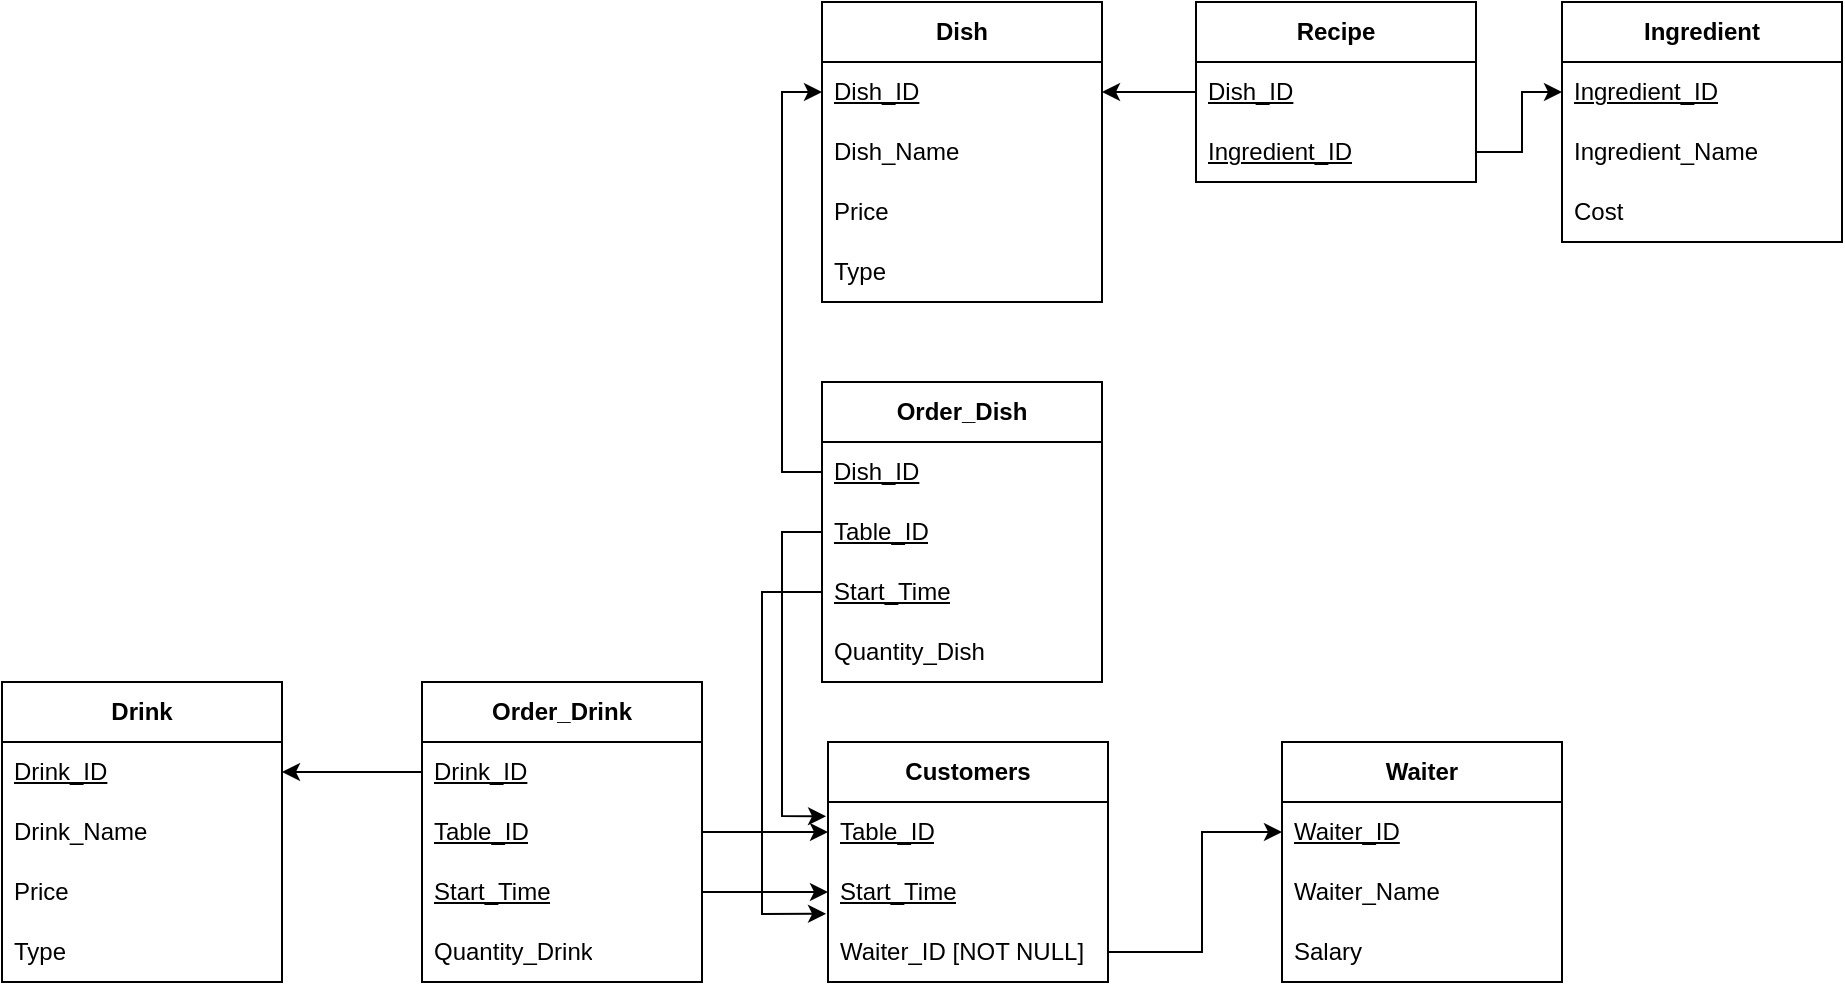 <mxfile version="21.0.6" type="github">
  <diagram name="Side-1" id="c14B552_B3FiAOmyDw5p">
    <mxGraphModel dx="1000" dy="505" grid="1" gridSize="10" guides="1" tooltips="1" connect="1" arrows="1" fold="1" page="1" pageScale="1" pageWidth="1169" pageHeight="827" math="0" shadow="0">
      <root>
        <mxCell id="0" />
        <mxCell id="1" parent="0" />
        <mxCell id="xOcDkmr3nRYs9NXx8tpa-1" value="&lt;b&gt;Dish&lt;/b&gt;" style="swimlane;fontStyle=0;childLayout=stackLayout;horizontal=1;startSize=30;horizontalStack=0;resizeParent=1;resizeParentMax=0;resizeLast=0;collapsible=1;marginBottom=0;whiteSpace=wrap;html=1;" vertex="1" parent="1">
          <mxGeometry x="480" y="140" width="140" height="150" as="geometry" />
        </mxCell>
        <mxCell id="xOcDkmr3nRYs9NXx8tpa-2" value="&lt;u&gt;Dish_ID&lt;/u&gt;" style="text;strokeColor=none;fillColor=none;align=left;verticalAlign=middle;spacingLeft=4;spacingRight=4;overflow=hidden;points=[[0,0.5],[1,0.5]];portConstraint=eastwest;rotatable=0;whiteSpace=wrap;html=1;" vertex="1" parent="xOcDkmr3nRYs9NXx8tpa-1">
          <mxGeometry y="30" width="140" height="30" as="geometry" />
        </mxCell>
        <mxCell id="xOcDkmr3nRYs9NXx8tpa-3" value="Dish_Name" style="text;strokeColor=none;fillColor=none;align=left;verticalAlign=middle;spacingLeft=4;spacingRight=4;overflow=hidden;points=[[0,0.5],[1,0.5]];portConstraint=eastwest;rotatable=0;whiteSpace=wrap;html=1;" vertex="1" parent="xOcDkmr3nRYs9NXx8tpa-1">
          <mxGeometry y="60" width="140" height="30" as="geometry" />
        </mxCell>
        <mxCell id="xOcDkmr3nRYs9NXx8tpa-4" value="Price" style="text;strokeColor=none;fillColor=none;align=left;verticalAlign=middle;spacingLeft=4;spacingRight=4;overflow=hidden;points=[[0,0.5],[1,0.5]];portConstraint=eastwest;rotatable=0;whiteSpace=wrap;html=1;" vertex="1" parent="xOcDkmr3nRYs9NXx8tpa-1">
          <mxGeometry y="90" width="140" height="30" as="geometry" />
        </mxCell>
        <mxCell id="xOcDkmr3nRYs9NXx8tpa-5" value="Type" style="text;strokeColor=none;fillColor=none;align=left;verticalAlign=middle;spacingLeft=4;spacingRight=4;overflow=hidden;points=[[0,0.5],[1,0.5]];portConstraint=eastwest;rotatable=0;whiteSpace=wrap;html=1;" vertex="1" parent="xOcDkmr3nRYs9NXx8tpa-1">
          <mxGeometry y="120" width="140" height="30" as="geometry" />
        </mxCell>
        <mxCell id="xOcDkmr3nRYs9NXx8tpa-6" value="&lt;b&gt;Customers&lt;/b&gt;" style="swimlane;fontStyle=0;childLayout=stackLayout;horizontal=1;startSize=30;horizontalStack=0;resizeParent=1;resizeParentMax=0;resizeLast=0;collapsible=1;marginBottom=0;whiteSpace=wrap;html=1;" vertex="1" parent="1">
          <mxGeometry x="483" y="510" width="140" height="120" as="geometry" />
        </mxCell>
        <mxCell id="xOcDkmr3nRYs9NXx8tpa-7" value="&lt;u&gt;Table_ID&lt;/u&gt;" style="text;strokeColor=none;fillColor=none;align=left;verticalAlign=middle;spacingLeft=4;spacingRight=4;overflow=hidden;points=[[0,0.5],[1,0.5]];portConstraint=eastwest;rotatable=0;whiteSpace=wrap;html=1;" vertex="1" parent="xOcDkmr3nRYs9NXx8tpa-6">
          <mxGeometry y="30" width="140" height="30" as="geometry" />
        </mxCell>
        <mxCell id="xOcDkmr3nRYs9NXx8tpa-8" value="&lt;u&gt;Start_Time&lt;/u&gt;" style="text;strokeColor=none;fillColor=none;align=left;verticalAlign=middle;spacingLeft=4;spacingRight=4;overflow=hidden;points=[[0,0.5],[1,0.5]];portConstraint=eastwest;rotatable=0;whiteSpace=wrap;html=1;" vertex="1" parent="xOcDkmr3nRYs9NXx8tpa-6">
          <mxGeometry y="60" width="140" height="30" as="geometry" />
        </mxCell>
        <mxCell id="xOcDkmr3nRYs9NXx8tpa-9" value="Waiter_ID [NOT NULL]" style="text;strokeColor=none;fillColor=none;align=left;verticalAlign=middle;spacingLeft=4;spacingRight=4;overflow=hidden;points=[[0,0.5],[1,0.5]];portConstraint=eastwest;rotatable=0;whiteSpace=wrap;html=1;" vertex="1" parent="xOcDkmr3nRYs9NXx8tpa-6">
          <mxGeometry y="90" width="140" height="30" as="geometry" />
        </mxCell>
        <mxCell id="xOcDkmr3nRYs9NXx8tpa-10" value="&lt;b&gt;Waiter&lt;/b&gt;" style="swimlane;fontStyle=0;childLayout=stackLayout;horizontal=1;startSize=30;horizontalStack=0;resizeParent=1;resizeParentMax=0;resizeLast=0;collapsible=1;marginBottom=0;whiteSpace=wrap;html=1;" vertex="1" parent="1">
          <mxGeometry x="710" y="510" width="140" height="120" as="geometry" />
        </mxCell>
        <mxCell id="xOcDkmr3nRYs9NXx8tpa-11" value="&lt;u&gt;Waiter_ID&lt;/u&gt;" style="text;strokeColor=none;fillColor=none;align=left;verticalAlign=middle;spacingLeft=4;spacingRight=4;overflow=hidden;points=[[0,0.5],[1,0.5]];portConstraint=eastwest;rotatable=0;whiteSpace=wrap;html=1;" vertex="1" parent="xOcDkmr3nRYs9NXx8tpa-10">
          <mxGeometry y="30" width="140" height="30" as="geometry" />
        </mxCell>
        <mxCell id="xOcDkmr3nRYs9NXx8tpa-12" value="Waiter_Name" style="text;strokeColor=none;fillColor=none;align=left;verticalAlign=middle;spacingLeft=4;spacingRight=4;overflow=hidden;points=[[0,0.5],[1,0.5]];portConstraint=eastwest;rotatable=0;whiteSpace=wrap;html=1;" vertex="1" parent="xOcDkmr3nRYs9NXx8tpa-10">
          <mxGeometry y="60" width="140" height="30" as="geometry" />
        </mxCell>
        <mxCell id="xOcDkmr3nRYs9NXx8tpa-13" value="Salary" style="text;strokeColor=none;fillColor=none;align=left;verticalAlign=middle;spacingLeft=4;spacingRight=4;overflow=hidden;points=[[0,0.5],[1,0.5]];portConstraint=eastwest;rotatable=0;whiteSpace=wrap;html=1;" vertex="1" parent="xOcDkmr3nRYs9NXx8tpa-10">
          <mxGeometry y="90" width="140" height="30" as="geometry" />
        </mxCell>
        <mxCell id="xOcDkmr3nRYs9NXx8tpa-14" value="&lt;b&gt;Ingredient&lt;/b&gt;" style="swimlane;fontStyle=0;childLayout=stackLayout;horizontal=1;startSize=30;horizontalStack=0;resizeParent=1;resizeParentMax=0;resizeLast=0;collapsible=1;marginBottom=0;whiteSpace=wrap;html=1;" vertex="1" parent="1">
          <mxGeometry x="850" y="140" width="140" height="120" as="geometry" />
        </mxCell>
        <mxCell id="xOcDkmr3nRYs9NXx8tpa-15" value="&lt;u&gt;Ingredient_ID&lt;/u&gt;" style="text;strokeColor=none;fillColor=none;align=left;verticalAlign=middle;spacingLeft=4;spacingRight=4;overflow=hidden;points=[[0,0.5],[1,0.5]];portConstraint=eastwest;rotatable=0;whiteSpace=wrap;html=1;" vertex="1" parent="xOcDkmr3nRYs9NXx8tpa-14">
          <mxGeometry y="30" width="140" height="30" as="geometry" />
        </mxCell>
        <mxCell id="xOcDkmr3nRYs9NXx8tpa-16" value="Ingredient_Name" style="text;strokeColor=none;fillColor=none;align=left;verticalAlign=middle;spacingLeft=4;spacingRight=4;overflow=hidden;points=[[0,0.5],[1,0.5]];portConstraint=eastwest;rotatable=0;whiteSpace=wrap;html=1;" vertex="1" parent="xOcDkmr3nRYs9NXx8tpa-14">
          <mxGeometry y="60" width="140" height="30" as="geometry" />
        </mxCell>
        <mxCell id="xOcDkmr3nRYs9NXx8tpa-17" value="Cost" style="text;strokeColor=none;fillColor=none;align=left;verticalAlign=middle;spacingLeft=4;spacingRight=4;overflow=hidden;points=[[0,0.5],[1,0.5]];portConstraint=eastwest;rotatable=0;whiteSpace=wrap;html=1;" vertex="1" parent="xOcDkmr3nRYs9NXx8tpa-14">
          <mxGeometry y="90" width="140" height="30" as="geometry" />
        </mxCell>
        <mxCell id="xOcDkmr3nRYs9NXx8tpa-18" value="&lt;b&gt;Drink&lt;/b&gt;" style="swimlane;fontStyle=0;childLayout=stackLayout;horizontal=1;startSize=30;horizontalStack=0;resizeParent=1;resizeParentMax=0;resizeLast=0;collapsible=1;marginBottom=0;whiteSpace=wrap;html=1;" vertex="1" parent="1">
          <mxGeometry x="70" y="480" width="140" height="150" as="geometry" />
        </mxCell>
        <mxCell id="xOcDkmr3nRYs9NXx8tpa-19" value="&lt;u&gt;Drink_ID&lt;/u&gt;" style="text;strokeColor=none;fillColor=none;align=left;verticalAlign=middle;spacingLeft=4;spacingRight=4;overflow=hidden;points=[[0,0.5],[1,0.5]];portConstraint=eastwest;rotatable=0;whiteSpace=wrap;html=1;" vertex="1" parent="xOcDkmr3nRYs9NXx8tpa-18">
          <mxGeometry y="30" width="140" height="30" as="geometry" />
        </mxCell>
        <mxCell id="xOcDkmr3nRYs9NXx8tpa-20" value="Drink_Name" style="text;strokeColor=none;fillColor=none;align=left;verticalAlign=middle;spacingLeft=4;spacingRight=4;overflow=hidden;points=[[0,0.5],[1,0.5]];portConstraint=eastwest;rotatable=0;whiteSpace=wrap;html=1;" vertex="1" parent="xOcDkmr3nRYs9NXx8tpa-18">
          <mxGeometry y="60" width="140" height="30" as="geometry" />
        </mxCell>
        <mxCell id="xOcDkmr3nRYs9NXx8tpa-21" value="Price" style="text;strokeColor=none;fillColor=none;align=left;verticalAlign=middle;spacingLeft=4;spacingRight=4;overflow=hidden;points=[[0,0.5],[1,0.5]];portConstraint=eastwest;rotatable=0;whiteSpace=wrap;html=1;" vertex="1" parent="xOcDkmr3nRYs9NXx8tpa-18">
          <mxGeometry y="90" width="140" height="30" as="geometry" />
        </mxCell>
        <mxCell id="xOcDkmr3nRYs9NXx8tpa-22" value="Type" style="text;strokeColor=none;fillColor=none;align=left;verticalAlign=middle;spacingLeft=4;spacingRight=4;overflow=hidden;points=[[0,0.5],[1,0.5]];portConstraint=eastwest;rotatable=0;whiteSpace=wrap;html=1;" vertex="1" parent="xOcDkmr3nRYs9NXx8tpa-18">
          <mxGeometry y="120" width="140" height="30" as="geometry" />
        </mxCell>
        <mxCell id="xOcDkmr3nRYs9NXx8tpa-23" value="&lt;b&gt;Order_Drink&lt;/b&gt;" style="swimlane;fontStyle=0;childLayout=stackLayout;horizontal=1;startSize=30;horizontalStack=0;resizeParent=1;resizeParentMax=0;resizeLast=0;collapsible=1;marginBottom=0;whiteSpace=wrap;html=1;" vertex="1" parent="1">
          <mxGeometry x="280" y="480" width="140" height="150" as="geometry" />
        </mxCell>
        <mxCell id="xOcDkmr3nRYs9NXx8tpa-24" value="&lt;u&gt;Drink_ID&lt;/u&gt;" style="text;strokeColor=none;fillColor=none;align=left;verticalAlign=middle;spacingLeft=4;spacingRight=4;overflow=hidden;points=[[0,0.5],[1,0.5]];portConstraint=eastwest;rotatable=0;whiteSpace=wrap;html=1;" vertex="1" parent="xOcDkmr3nRYs9NXx8tpa-23">
          <mxGeometry y="30" width="140" height="30" as="geometry" />
        </mxCell>
        <mxCell id="xOcDkmr3nRYs9NXx8tpa-25" value="&lt;u&gt;Table_ID&lt;/u&gt;" style="text;strokeColor=none;fillColor=none;align=left;verticalAlign=middle;spacingLeft=4;spacingRight=4;overflow=hidden;points=[[0,0.5],[1,0.5]];portConstraint=eastwest;rotatable=0;whiteSpace=wrap;html=1;" vertex="1" parent="xOcDkmr3nRYs9NXx8tpa-23">
          <mxGeometry y="60" width="140" height="30" as="geometry" />
        </mxCell>
        <mxCell id="xOcDkmr3nRYs9NXx8tpa-26" value="&lt;div&gt;&lt;u&gt;Start_Time&lt;/u&gt;&lt;/div&gt;" style="text;strokeColor=none;fillColor=none;align=left;verticalAlign=middle;spacingLeft=4;spacingRight=4;overflow=hidden;points=[[0,0.5],[1,0.5]];portConstraint=eastwest;rotatable=0;whiteSpace=wrap;html=1;" vertex="1" parent="xOcDkmr3nRYs9NXx8tpa-23">
          <mxGeometry y="90" width="140" height="30" as="geometry" />
        </mxCell>
        <mxCell id="xOcDkmr3nRYs9NXx8tpa-27" value="Quantity_Drink" style="text;strokeColor=none;fillColor=none;align=left;verticalAlign=middle;spacingLeft=4;spacingRight=4;overflow=hidden;points=[[0,0.5],[1,0.5]];portConstraint=eastwest;rotatable=0;whiteSpace=wrap;html=1;" vertex="1" parent="xOcDkmr3nRYs9NXx8tpa-23">
          <mxGeometry y="120" width="140" height="30" as="geometry" />
        </mxCell>
        <mxCell id="xOcDkmr3nRYs9NXx8tpa-28" value="&lt;b&gt;Order_Dish&lt;/b&gt;" style="swimlane;fontStyle=0;childLayout=stackLayout;horizontal=1;startSize=30;horizontalStack=0;resizeParent=1;resizeParentMax=0;resizeLast=0;collapsible=1;marginBottom=0;whiteSpace=wrap;html=1;" vertex="1" parent="1">
          <mxGeometry x="480" y="330" width="140" height="150" as="geometry" />
        </mxCell>
        <mxCell id="xOcDkmr3nRYs9NXx8tpa-29" value="&lt;u&gt;Dish_ID&lt;/u&gt;" style="text;strokeColor=none;fillColor=none;align=left;verticalAlign=middle;spacingLeft=4;spacingRight=4;overflow=hidden;points=[[0,0.5],[1,0.5]];portConstraint=eastwest;rotatable=0;whiteSpace=wrap;html=1;" vertex="1" parent="xOcDkmr3nRYs9NXx8tpa-28">
          <mxGeometry y="30" width="140" height="30" as="geometry" />
        </mxCell>
        <mxCell id="xOcDkmr3nRYs9NXx8tpa-30" value="&lt;u&gt;Table_ID&lt;/u&gt;" style="text;strokeColor=none;fillColor=none;align=left;verticalAlign=middle;spacingLeft=4;spacingRight=4;overflow=hidden;points=[[0,0.5],[1,0.5]];portConstraint=eastwest;rotatable=0;whiteSpace=wrap;html=1;" vertex="1" parent="xOcDkmr3nRYs9NXx8tpa-28">
          <mxGeometry y="60" width="140" height="30" as="geometry" />
        </mxCell>
        <mxCell id="xOcDkmr3nRYs9NXx8tpa-31" value="&lt;div&gt;&lt;u&gt;Start_Time&lt;/u&gt;&lt;/div&gt;" style="text;strokeColor=none;fillColor=none;align=left;verticalAlign=middle;spacingLeft=4;spacingRight=4;overflow=hidden;points=[[0,0.5],[1,0.5]];portConstraint=eastwest;rotatable=0;whiteSpace=wrap;html=1;" vertex="1" parent="xOcDkmr3nRYs9NXx8tpa-28">
          <mxGeometry y="90" width="140" height="30" as="geometry" />
        </mxCell>
        <mxCell id="xOcDkmr3nRYs9NXx8tpa-32" value="Quantity_Dish" style="text;strokeColor=none;fillColor=none;align=left;verticalAlign=middle;spacingLeft=4;spacingRight=4;overflow=hidden;points=[[0,0.5],[1,0.5]];portConstraint=eastwest;rotatable=0;whiteSpace=wrap;html=1;" vertex="1" parent="xOcDkmr3nRYs9NXx8tpa-28">
          <mxGeometry y="120" width="140" height="30" as="geometry" />
        </mxCell>
        <mxCell id="xOcDkmr3nRYs9NXx8tpa-33" value="" style="endArrow=classic;html=1;rounded=0;exitX=0;exitY=0.5;exitDx=0;exitDy=0;entryX=1;entryY=0.5;entryDx=0;entryDy=0;" edge="1" parent="1" source="xOcDkmr3nRYs9NXx8tpa-24" target="xOcDkmr3nRYs9NXx8tpa-19">
          <mxGeometry width="50" height="50" relative="1" as="geometry">
            <mxPoint x="580" y="490" as="sourcePoint" />
            <mxPoint x="630" y="440" as="targetPoint" />
          </mxGeometry>
        </mxCell>
        <mxCell id="xOcDkmr3nRYs9NXx8tpa-34" value="" style="endArrow=classic;html=1;rounded=0;exitX=1;exitY=0.5;exitDx=0;exitDy=0;entryX=0;entryY=0.5;entryDx=0;entryDy=0;" edge="1" parent="1" source="xOcDkmr3nRYs9NXx8tpa-25" target="xOcDkmr3nRYs9NXx8tpa-7">
          <mxGeometry width="50" height="50" relative="1" as="geometry">
            <mxPoint x="580" y="490" as="sourcePoint" />
            <mxPoint x="630" y="440" as="targetPoint" />
          </mxGeometry>
        </mxCell>
        <mxCell id="xOcDkmr3nRYs9NXx8tpa-35" value="" style="endArrow=classic;html=1;rounded=0;exitX=1;exitY=0.5;exitDx=0;exitDy=0;entryX=0;entryY=0.5;entryDx=0;entryDy=0;" edge="1" parent="1" source="xOcDkmr3nRYs9NXx8tpa-26" target="xOcDkmr3nRYs9NXx8tpa-8">
          <mxGeometry width="50" height="50" relative="1" as="geometry">
            <mxPoint x="580" y="490" as="sourcePoint" />
            <mxPoint x="630" y="440" as="targetPoint" />
          </mxGeometry>
        </mxCell>
        <mxCell id="xOcDkmr3nRYs9NXx8tpa-36" value="" style="endArrow=classic;html=1;rounded=0;exitX=1;exitY=0.5;exitDx=0;exitDy=0;entryX=0;entryY=0.5;entryDx=0;entryDy=0;" edge="1" parent="1" source="xOcDkmr3nRYs9NXx8tpa-9" target="xOcDkmr3nRYs9NXx8tpa-11">
          <mxGeometry width="50" height="50" relative="1" as="geometry">
            <mxPoint x="580" y="490" as="sourcePoint" />
            <mxPoint x="630" y="440" as="targetPoint" />
            <Array as="points">
              <mxPoint x="670" y="615" />
              <mxPoint x="670" y="555" />
            </Array>
          </mxGeometry>
        </mxCell>
        <mxCell id="xOcDkmr3nRYs9NXx8tpa-37" value="" style="endArrow=classic;html=1;rounded=0;exitX=0;exitY=0.5;exitDx=0;exitDy=0;entryX=-0.007;entryY=0.239;entryDx=0;entryDy=0;entryPerimeter=0;" edge="1" parent="1" source="xOcDkmr3nRYs9NXx8tpa-28" target="xOcDkmr3nRYs9NXx8tpa-7">
          <mxGeometry width="50" height="50" relative="1" as="geometry">
            <mxPoint x="580" y="440" as="sourcePoint" />
            <mxPoint x="460" y="550" as="targetPoint" />
            <Array as="points">
              <mxPoint x="460" y="405" />
              <mxPoint x="460" y="547" />
            </Array>
          </mxGeometry>
        </mxCell>
        <mxCell id="xOcDkmr3nRYs9NXx8tpa-38" value="" style="endArrow=classic;html=1;rounded=0;exitX=0;exitY=0.5;exitDx=0;exitDy=0;entryX=-0.007;entryY=0.863;entryDx=0;entryDy=0;entryPerimeter=0;" edge="1" parent="1" source="xOcDkmr3nRYs9NXx8tpa-31" target="xOcDkmr3nRYs9NXx8tpa-8">
          <mxGeometry width="50" height="50" relative="1" as="geometry">
            <mxPoint x="470" y="440" as="sourcePoint" />
            <mxPoint x="480" y="580.597" as="targetPoint" />
            <Array as="points">
              <mxPoint x="450" y="435" />
              <mxPoint x="450" y="596" />
            </Array>
          </mxGeometry>
        </mxCell>
        <mxCell id="xOcDkmr3nRYs9NXx8tpa-39" value="" style="endArrow=classic;html=1;rounded=0;exitX=0;exitY=0.5;exitDx=0;exitDy=0;entryX=0;entryY=0.5;entryDx=0;entryDy=0;" edge="1" parent="1" source="xOcDkmr3nRYs9NXx8tpa-29" target="xOcDkmr3nRYs9NXx8tpa-2">
          <mxGeometry width="50" height="50" relative="1" as="geometry">
            <mxPoint x="540" y="340" as="sourcePoint" />
            <mxPoint x="470" y="190" as="targetPoint" />
            <Array as="points">
              <mxPoint x="460" y="375" />
              <mxPoint x="460" y="185" />
            </Array>
          </mxGeometry>
        </mxCell>
        <mxCell id="xOcDkmr3nRYs9NXx8tpa-40" value="&lt;b&gt;Recipe&lt;/b&gt;" style="swimlane;fontStyle=0;childLayout=stackLayout;horizontal=1;startSize=30;horizontalStack=0;resizeParent=1;resizeParentMax=0;resizeLast=0;collapsible=1;marginBottom=0;whiteSpace=wrap;html=1;" vertex="1" parent="1">
          <mxGeometry x="667" y="140" width="140" height="90" as="geometry" />
        </mxCell>
        <mxCell id="xOcDkmr3nRYs9NXx8tpa-41" value="&lt;u&gt;Dish_ID&lt;/u&gt;" style="text;strokeColor=none;fillColor=none;align=left;verticalAlign=middle;spacingLeft=4;spacingRight=4;overflow=hidden;points=[[0,0.5],[1,0.5]];portConstraint=eastwest;rotatable=0;whiteSpace=wrap;html=1;" vertex="1" parent="xOcDkmr3nRYs9NXx8tpa-40">
          <mxGeometry y="30" width="140" height="30" as="geometry" />
        </mxCell>
        <mxCell id="xOcDkmr3nRYs9NXx8tpa-42" value="&lt;u&gt;Ingredient_ID&lt;/u&gt;" style="text;strokeColor=none;fillColor=none;align=left;verticalAlign=middle;spacingLeft=4;spacingRight=4;overflow=hidden;points=[[0,0.5],[1,0.5]];portConstraint=eastwest;rotatable=0;whiteSpace=wrap;html=1;" vertex="1" parent="xOcDkmr3nRYs9NXx8tpa-40">
          <mxGeometry y="60" width="140" height="30" as="geometry" />
        </mxCell>
        <mxCell id="xOcDkmr3nRYs9NXx8tpa-43" value="" style="endArrow=classic;html=1;rounded=0;entryX=0;entryY=0.5;entryDx=0;entryDy=0;exitX=1;exitY=0.5;exitDx=0;exitDy=0;" edge="1" parent="1" source="xOcDkmr3nRYs9NXx8tpa-42" target="xOcDkmr3nRYs9NXx8tpa-15">
          <mxGeometry width="50" height="50" relative="1" as="geometry">
            <mxPoint x="830" y="270" as="sourcePoint" />
            <mxPoint x="780" y="160" as="targetPoint" />
            <Array as="points">
              <mxPoint x="830" y="215" />
              <mxPoint x="830" y="185" />
            </Array>
          </mxGeometry>
        </mxCell>
        <mxCell id="xOcDkmr3nRYs9NXx8tpa-44" value="" style="endArrow=classic;html=1;rounded=0;exitX=0;exitY=0.5;exitDx=0;exitDy=0;entryX=1;entryY=0.5;entryDx=0;entryDy=0;" edge="1" parent="1" source="xOcDkmr3nRYs9NXx8tpa-41" target="xOcDkmr3nRYs9NXx8tpa-2">
          <mxGeometry width="50" height="50" relative="1" as="geometry">
            <mxPoint x="730" y="210" as="sourcePoint" />
            <mxPoint x="780" y="160" as="targetPoint" />
          </mxGeometry>
        </mxCell>
      </root>
    </mxGraphModel>
  </diagram>
</mxfile>
